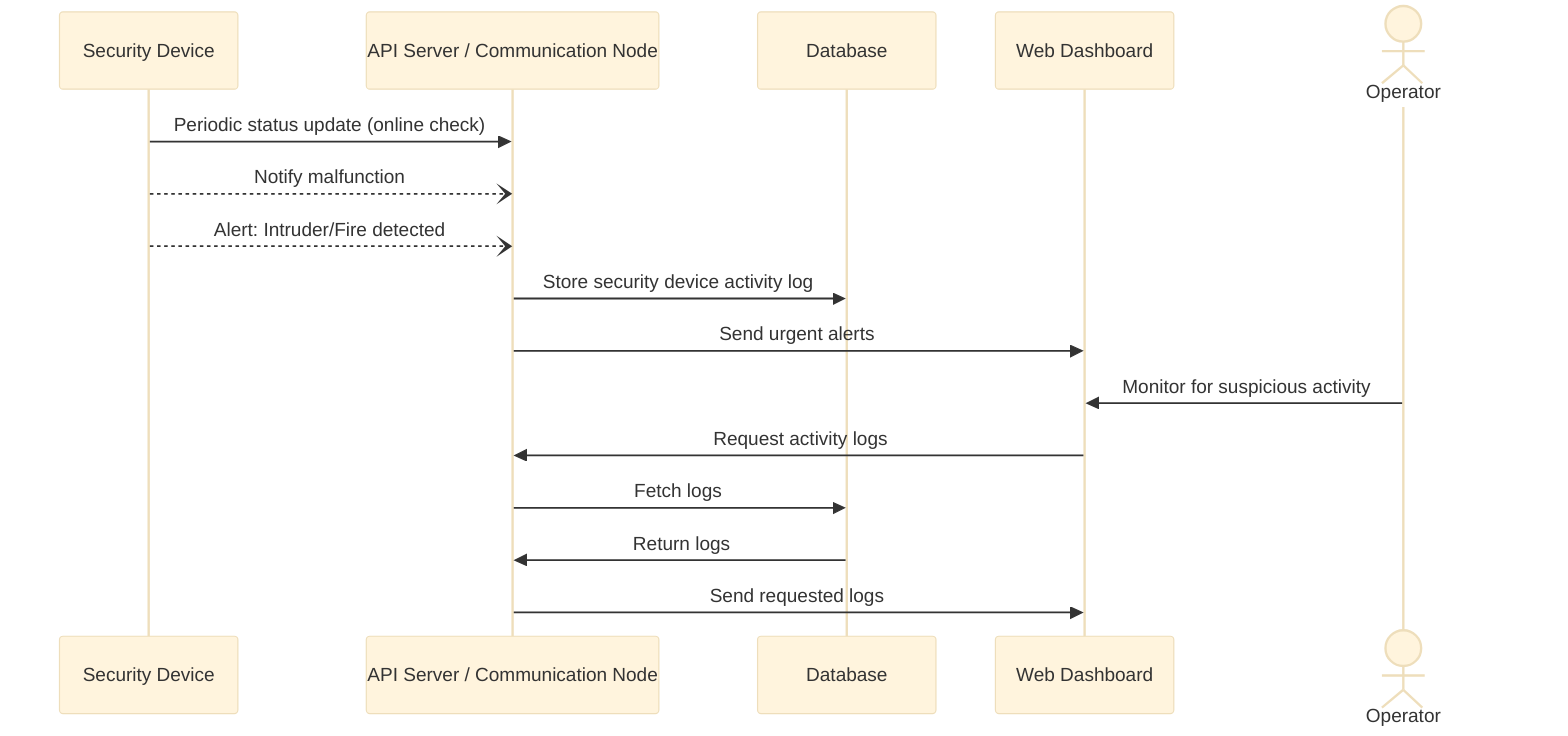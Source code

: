 ---
config:
  theme: base
  look: classic
---
sequenceDiagram
    participant SecurityDevice as Security Device
    participant API as API Server / Communication Node
    participant DB as Database
    participant Dashboard as Web Dashboard

    actor Operator

    SecurityDevice->>API: Periodic status update (online check)
    SecurityDevice--)API: Notify malfunction
    SecurityDevice--)API: Alert: Intruder/Fire detected

    API->>DB: Store security device activity log
    API->>Dashboard: Send urgent alerts

    Operator->>Dashboard: Monitor for suspicious activity
    Dashboard->>API: Request activity logs
    API->>DB: Fetch logs
    DB->>API: Return logs
    API->>Dashboard: Send requested logs